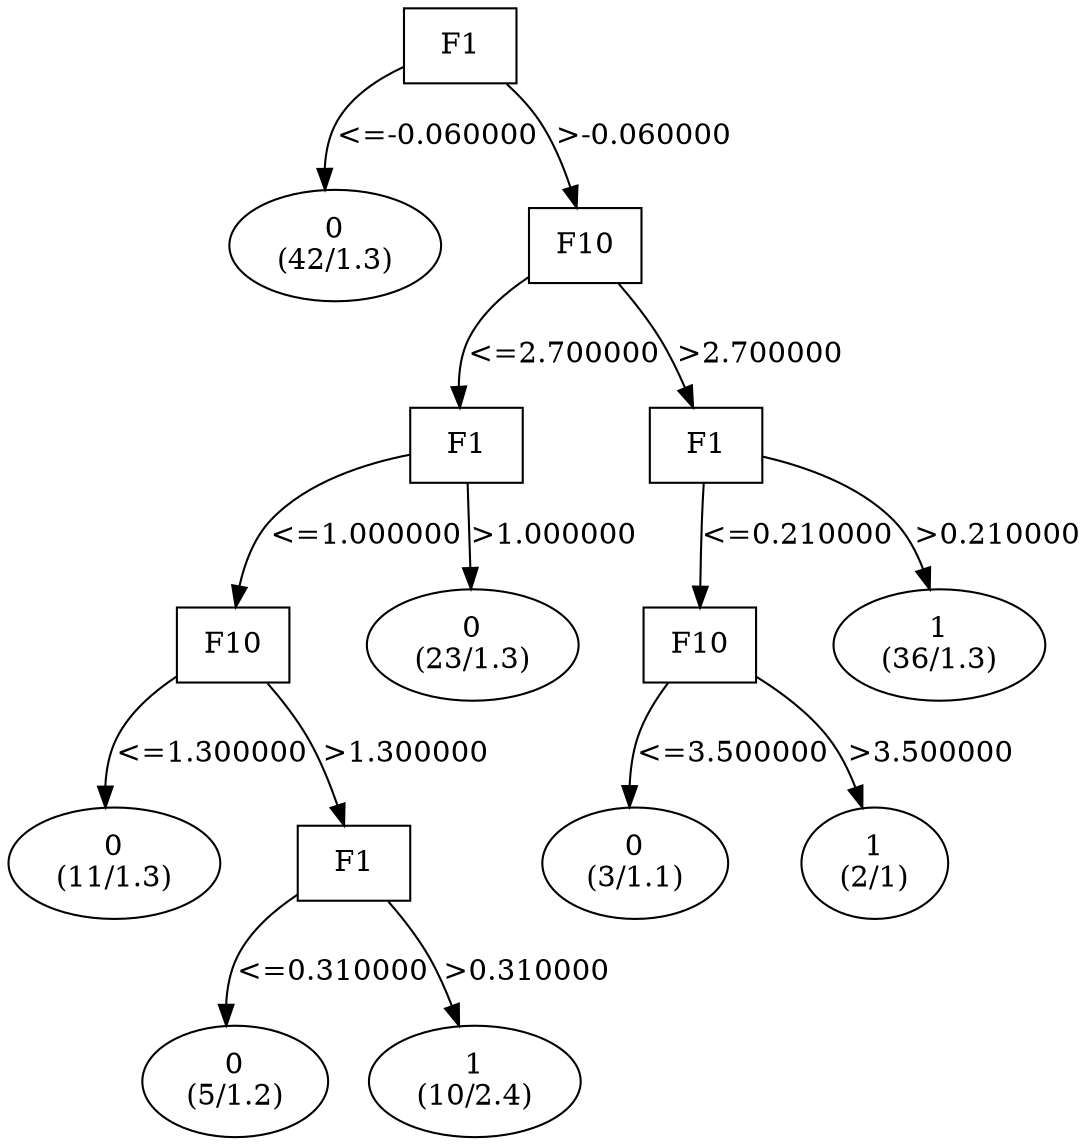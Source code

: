 digraph YaDT {
n0 [ shape=box, label="F1\n"]
n0 -> n1 [label="<=-0.060000"]
n1 [ shape=ellipse, label="0\n(42/1.3)"]
n0 -> n2 [label=">-0.060000"]
n2 [ shape=box, label="F10\n"]
n2 -> n3 [label="<=2.700000"]
n3 [ shape=box, label="F1\n"]
n3 -> n4 [label="<=1.000000"]
n4 [ shape=box, label="F10\n"]
n4 -> n5 [label="<=1.300000"]
n5 [ shape=ellipse, label="0\n(11/1.3)"]
n4 -> n6 [label=">1.300000"]
n6 [ shape=box, label="F1\n"]
n6 -> n7 [label="<=0.310000"]
n7 [ shape=ellipse, label="0\n(5/1.2)"]
n6 -> n8 [label=">0.310000"]
n8 [ shape=ellipse, label="1\n(10/2.4)"]
n3 -> n11 [label=">1.000000"]
n11 [ shape=ellipse, label="0\n(23/1.3)"]
n2 -> n13 [label=">2.700000"]
n13 [ shape=box, label="F1\n"]
n13 -> n14 [label="<=0.210000"]
n14 [ shape=box, label="F10\n"]
n14 -> n15 [label="<=3.500000"]
n15 [ shape=ellipse, label="0\n(3/1.1)"]
n14 -> n16 [label=">3.500000"]
n16 [ shape=ellipse, label="1\n(2/1)"]
n13 -> n18 [label=">0.210000"]
n18 [ shape=ellipse, label="1\n(36/1.3)"]
}
